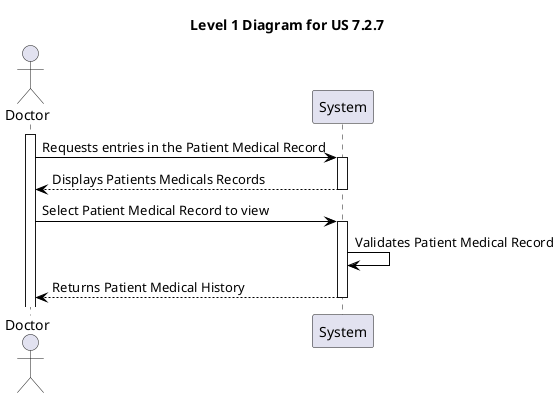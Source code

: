 @startuml level_1

title Level 1 Diagram for US 7.2.7

hide empty members

skinparam class {
    BackgroundColor<<valueObject>> #D6EAF8
    BackgroundColor<<root>> #FDEBD0
    BackgroundColor<<service>> #D1F2EB
    BackgroundColor #FEF9E7
    ArrowColor Black
}

skinparam package {
    BackgroundColor #EBF5FB
}

actor Doctor as D

activate D
D -> System: Requests entries in the Patient Medical Record
activate System
System --> D: Displays Patients Medicals Records   
deactivate System
D -> System: Select Patient Medical Record to view
activate System
System -> System: Validates Patient Medical Record
System --> D: Returns Patient Medical History
deactivate System

@enduml